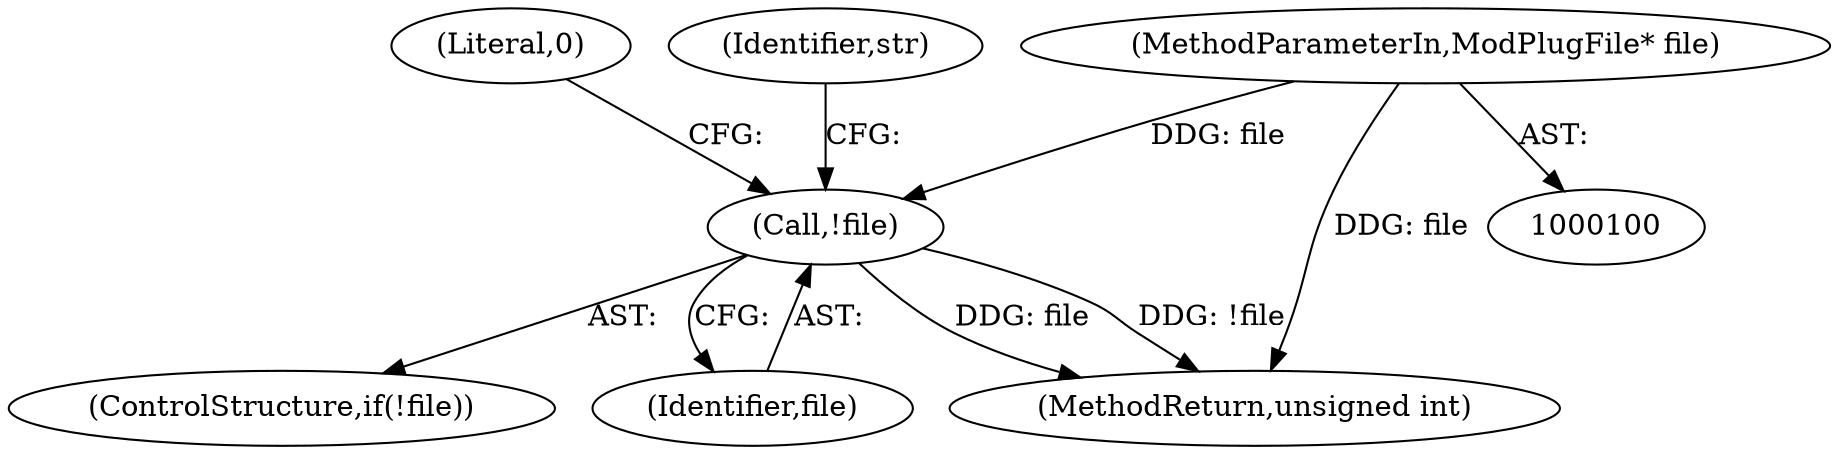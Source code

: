 digraph "0_openmpt_927688ddab43c2b203569de79407a899e734fabe@pointer" {
"1000101" [label="(MethodParameterIn,ModPlugFile* file)"];
"1000109" [label="(Call,!file)"];
"1000108" [label="(ControlStructure,if(!file))"];
"1000110" [label="(Identifier,file)"];
"1000112" [label="(Literal,0)"];
"1000109" [label="(Call,!file)"];
"1000172" [label="(MethodReturn,unsigned int)"];
"1000101" [label="(MethodParameterIn,ModPlugFile* file)"];
"1000114" [label="(Identifier,str)"];
"1000101" -> "1000100"  [label="AST: "];
"1000101" -> "1000172"  [label="DDG: file"];
"1000101" -> "1000109"  [label="DDG: file"];
"1000109" -> "1000108"  [label="AST: "];
"1000109" -> "1000110"  [label="CFG: "];
"1000110" -> "1000109"  [label="AST: "];
"1000112" -> "1000109"  [label="CFG: "];
"1000114" -> "1000109"  [label="CFG: "];
"1000109" -> "1000172"  [label="DDG: file"];
"1000109" -> "1000172"  [label="DDG: !file"];
}
